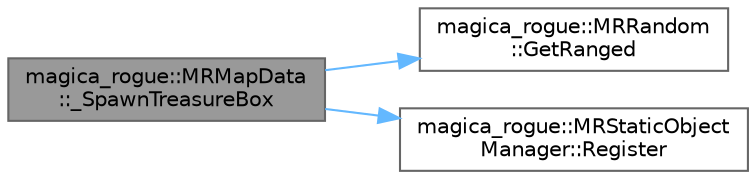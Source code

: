 digraph "magica_rogue::MRMapData::_SpawnTreasureBox"
{
 // LATEX_PDF_SIZE
  bgcolor="transparent";
  edge [fontname=Helvetica,fontsize=10,labelfontname=Helvetica,labelfontsize=10];
  node [fontname=Helvetica,fontsize=10,shape=box,height=0.2,width=0.4];
  rankdir="LR";
  Node1 [id="Node000001",label="magica_rogue::MRMapData\l::_SpawnTreasureBox",height=0.2,width=0.4,color="gray40", fillcolor="grey60", style="filled", fontcolor="black",tooltip="宝箱を設置する"];
  Node1 -> Node2 [id="edge1_Node000001_Node000002",color="steelblue1",style="solid",tooltip=" "];
  Node2 [id="Node000002",label="magica_rogue::MRRandom\l::GetRanged",height=0.2,width=0.4,color="grey40", fillcolor="white", style="filled",URL="$classmagica__rogue_1_1_m_r_random.html#a0f86d543eff92801bf124d943cf52b92",tooltip="最小値と最大値を指定して乱数を取得"];
  Node1 -> Node3 [id="edge2_Node000001_Node000003",color="steelblue1",style="solid",tooltip=" "];
  Node3 [id="Node000003",label="magica_rogue::MRStaticObject\lManager::Register",height=0.2,width=0.4,color="grey40", fillcolor="white", style="filled",URL="$classmagica__rogue_1_1_m_r_static_object_manager.html#a9feb76361031c535c025656b4fff4a1d",tooltip="管理対象に追加する"];
}
